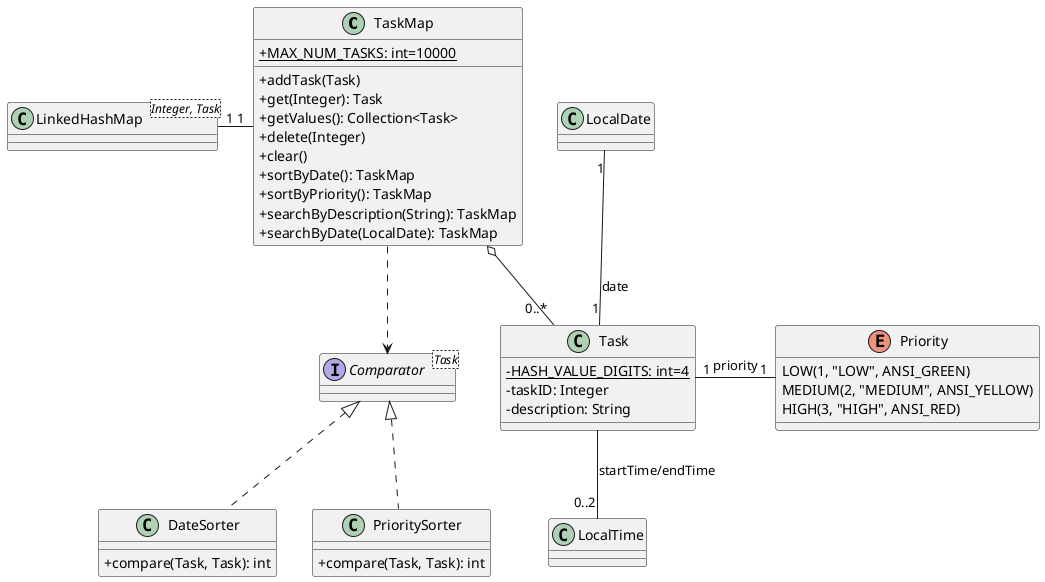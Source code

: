 @startuml

skinparam classAttributeIconSize 0
class TaskMap {
    +{static}{field} MAX_NUM_TASKS: int=10000
    +{method} addTask(Task)
    +{method} get(Integer): Task
    +{method} getValues(): Collection<Task>
    +{method} delete(Integer)
    +{method} clear()
    +{method} sortByDate(): TaskMap
    +{method} sortByPriority(): TaskMap
    +{method} searchByDescription(String): TaskMap
    +{method} searchByDate(LocalDate): TaskMap
}

class LinkedHashMap<Integer, Task>

LinkedHashMap "1"-"1" TaskMap
TaskMap o--"0..*" Task
TaskMap -[dashed]-> Comparator



class Task {
    -{static}{field} HASH_VALUE_DIGITS: int=4
    -{field} taskID: Integer
    -{field} description: String
}

enum Priority {
    {field}LOW(1, "LOW", ANSI_GREEN)
    {field}MEDIUM(2, "MEDIUM", ANSI_YELLOW)
    {field}HIGH(3, "HIGH", ANSI_RED)
}

class LocalDate
class LocalTime

LocalDate "1"--"1" Task: date
Task "1"-"1" Priority: priority
Task --"0..2" LocalTime: startTime/endTime




interface Comparator<Task>
class DateSorter {
    +{method} compare(Task, Task): int
}
class PrioritySorter {
    +{method} compare(Task, Task): int
}

Comparator <|-[dashed]- DateSorter
Comparator <|-[dashed]- PrioritySorter

@enduml